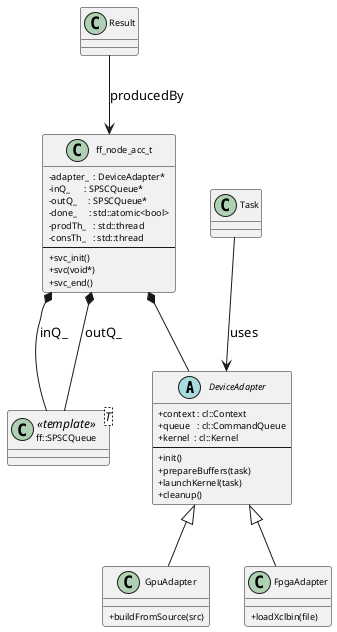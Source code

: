 @startuml ClassDiagram_FastFlowAccel
'--- STYLE -------------------------------------------------------------
skinparam classAttributeIconSize 0
skinparam classFontSize 10
skinparam classAttributeFontSize 9
skinparam classOperationFontSize 9
'----------------------------------------------------------------------

'== Classi principali =================================================
abstract class DeviceAdapter {
  + context : cl::Context
  + queue   : cl::CommandQueue
  + kernel  : cl::Kernel
  --
  + init()
  + prepareBuffers(task)
  + launchKernel(task)
  + cleanup()
}

class GpuAdapter {
  + buildFromSource(src)
}

class FpgaAdapter {
  + loadXclbin(file)
}

class "ff::SPSCQueue<T>" as SPSCQueue <<template>>

class ff_node_acc_t {
  - adapter_  : DeviceAdapter*
  - inQ_      : SPSCQueue*
  - outQ_     : SPSCQueue*
  - done_     : std::atomic<bool>
  - prodTh_   : std::thread
  - consTh_   : std::thread
  --
  + svc_init()
  + svc(void*)
  + svc_end()
}

class Task
class Result

'== Relazioni =========================================================
DeviceAdapter <|-- GpuAdapter
DeviceAdapter <|-- FpgaAdapter

ff_node_acc_t *-- DeviceAdapter
ff_node_acc_t *-- SPSCQueue : inQ_
ff_node_acc_t *-- SPSCQueue : outQ_

Task --> DeviceAdapter : uses
Result --> ff_node_acc_t : producedBy

@enduml
